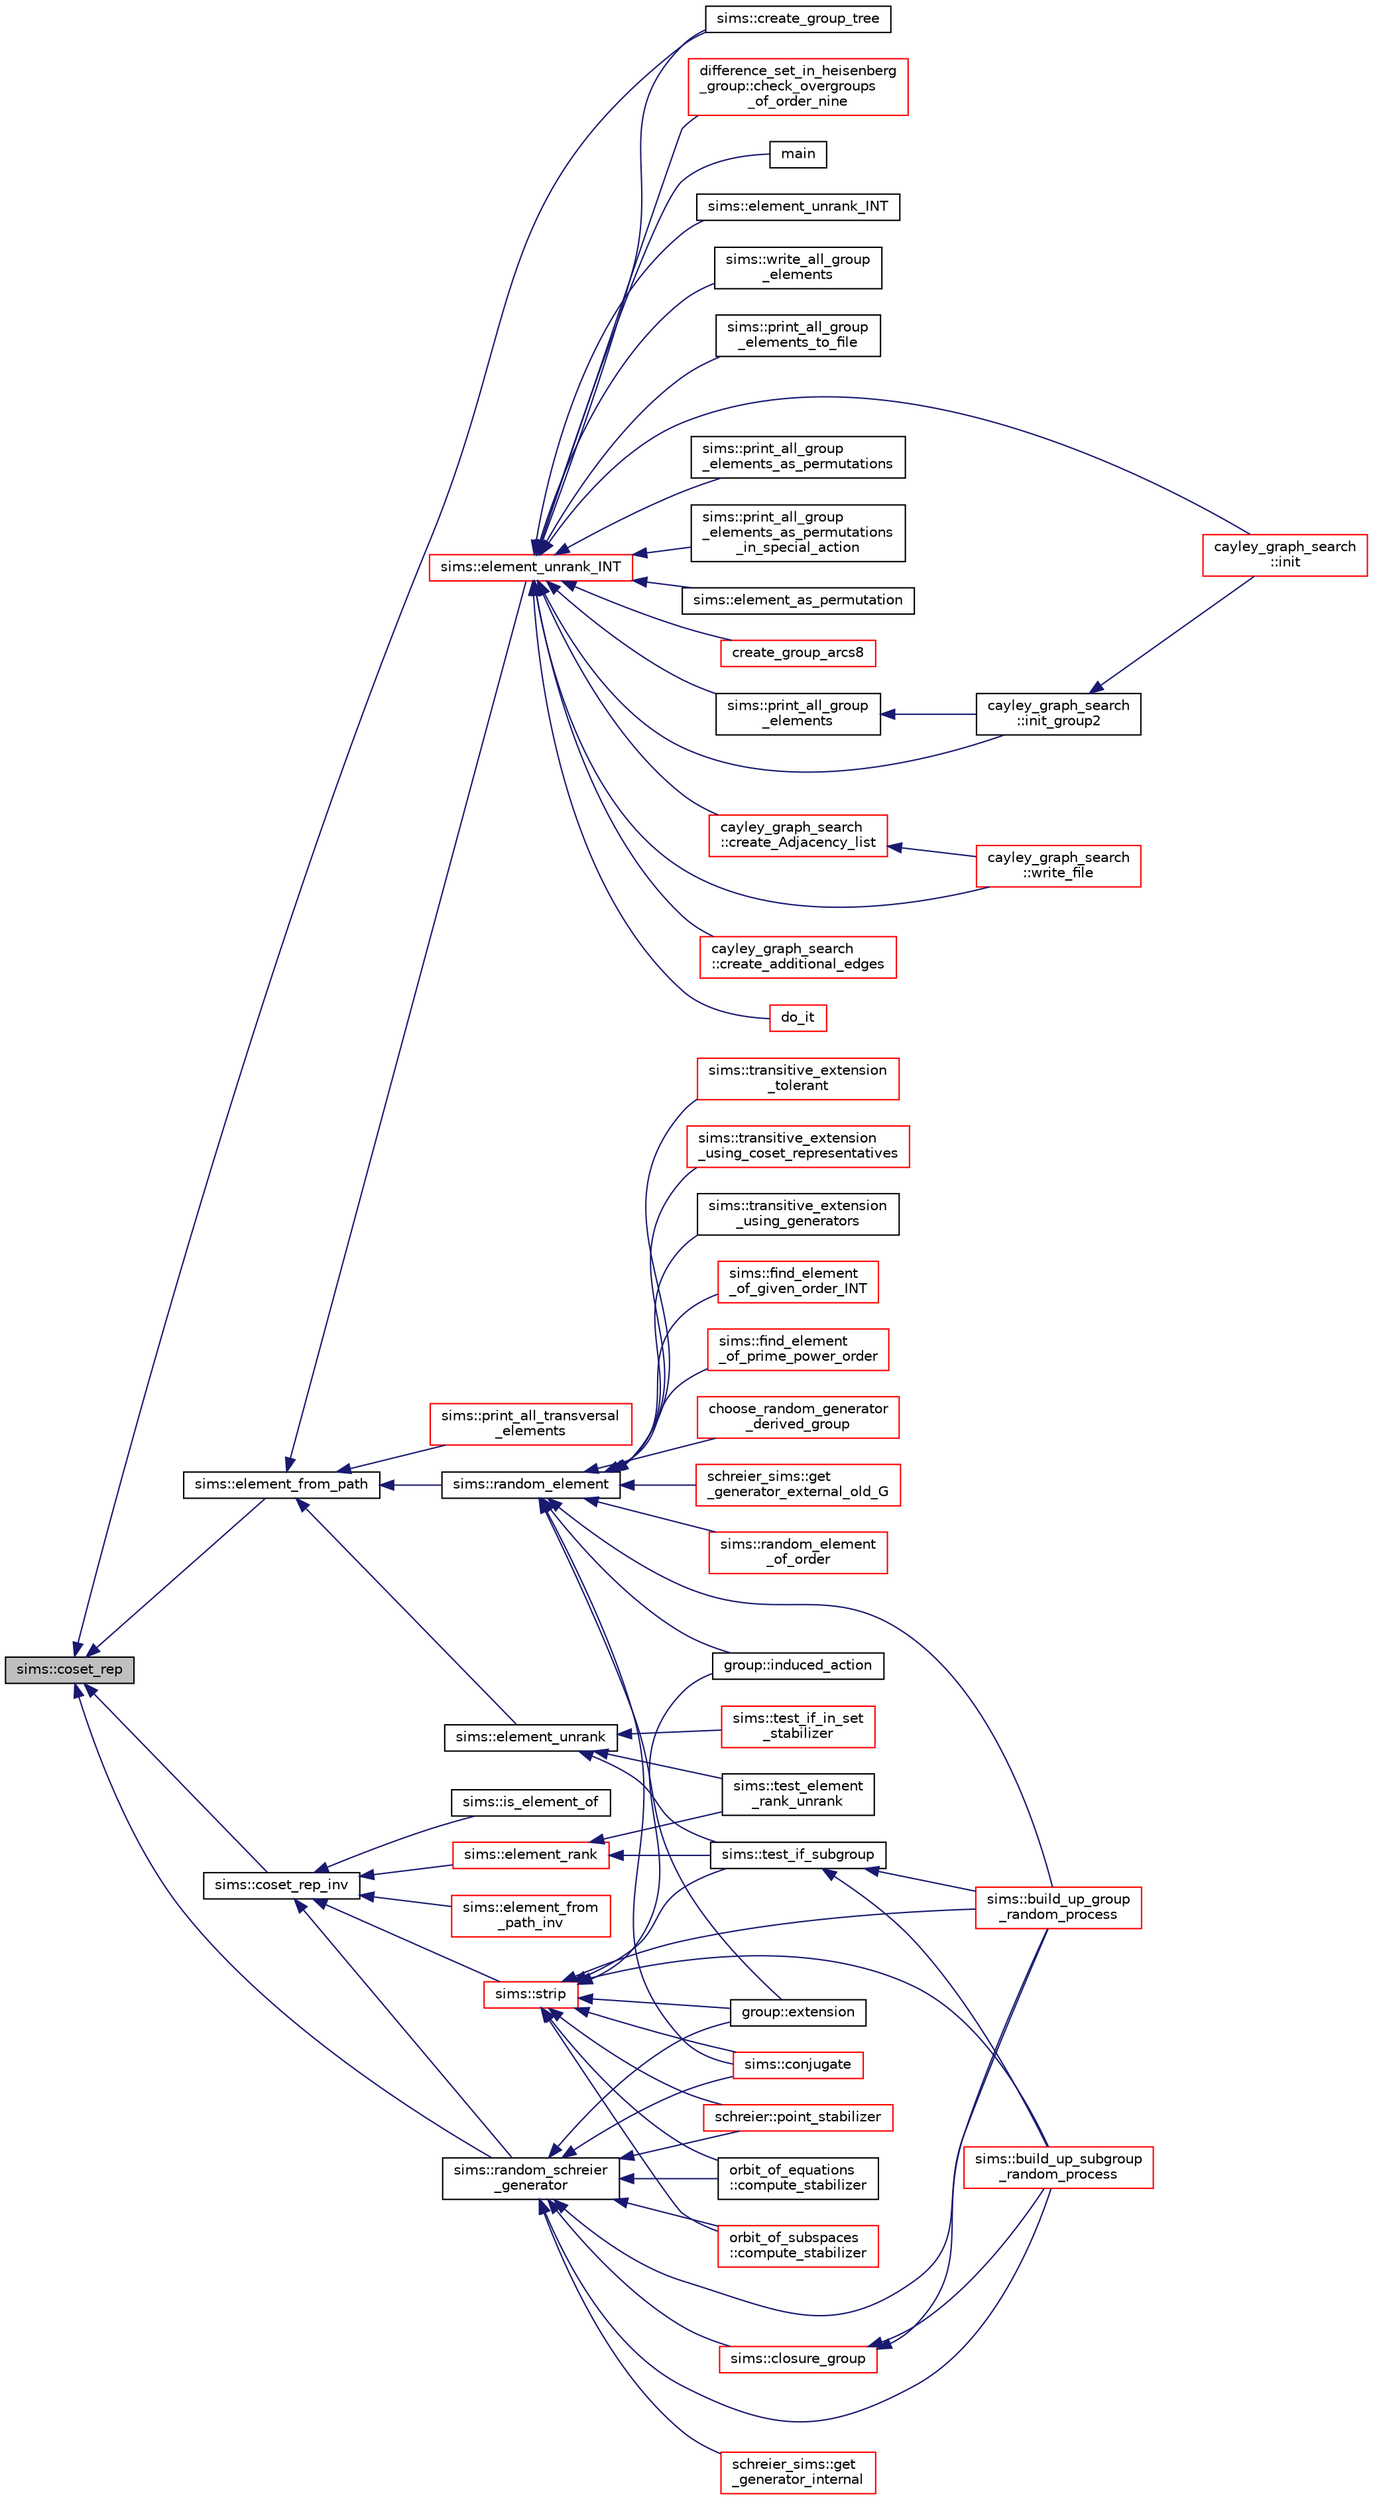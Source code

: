 digraph "sims::coset_rep"
{
  edge [fontname="Helvetica",fontsize="10",labelfontname="Helvetica",labelfontsize="10"];
  node [fontname="Helvetica",fontsize="10",shape=record];
  rankdir="LR";
  Node2129 [label="sims::coset_rep",height=0.2,width=0.4,color="black", fillcolor="grey75", style="filled", fontcolor="black"];
  Node2129 -> Node2130 [dir="back",color="midnightblue",fontsize="10",style="solid",fontname="Helvetica"];
  Node2130 [label="sims::create_group_tree",height=0.2,width=0.4,color="black", fillcolor="white", style="filled",URL="$d9/df3/classsims.html#a10ac0f054b6366025465e6775cb9983a"];
  Node2129 -> Node2131 [dir="back",color="midnightblue",fontsize="10",style="solid",fontname="Helvetica"];
  Node2131 [label="sims::element_from_path",height=0.2,width=0.4,color="black", fillcolor="white", style="filled",URL="$d9/df3/classsims.html#a4a9bc25b1b8e61ba34d6d3d9f9fb8ab8"];
  Node2131 -> Node2132 [dir="back",color="midnightblue",fontsize="10",style="solid",fontname="Helvetica"];
  Node2132 [label="sims::random_element",height=0.2,width=0.4,color="black", fillcolor="white", style="filled",URL="$d9/df3/classsims.html#a28e72977652add0bb45a5f703243fd33"];
  Node2132 -> Node2133 [dir="back",color="midnightblue",fontsize="10",style="solid",fontname="Helvetica"];
  Node2133 [label="group::induced_action",height=0.2,width=0.4,color="black", fillcolor="white", style="filled",URL="$d1/db7/classgroup.html#af6664c64704eb397874f42ed1ac7fed1"];
  Node2132 -> Node2134 [dir="back",color="midnightblue",fontsize="10",style="solid",fontname="Helvetica"];
  Node2134 [label="group::extension",height=0.2,width=0.4,color="black", fillcolor="white", style="filled",URL="$d1/db7/classgroup.html#a798cd01cad4d5616b67fa456b8b04008"];
  Node2132 -> Node2135 [dir="back",color="midnightblue",fontsize="10",style="solid",fontname="Helvetica"];
  Node2135 [label="schreier_sims::get\l_generator_external_old_G",height=0.2,width=0.4,color="red", fillcolor="white", style="filled",URL="$d0/da8/classschreier__sims.html#a9962956dcd3680b201020afd75f0e24b"];
  Node2132 -> Node2148 [dir="back",color="midnightblue",fontsize="10",style="solid",fontname="Helvetica"];
  Node2148 [label="sims::random_element\l_of_order",height=0.2,width=0.4,color="red", fillcolor="white", style="filled",URL="$d9/df3/classsims.html#a5813a13a4b5685f8bab7d248fb12cf57"];
  Node2132 -> Node2150 [dir="back",color="midnightblue",fontsize="10",style="solid",fontname="Helvetica"];
  Node2150 [label="sims::transitive_extension\l_tolerant",height=0.2,width=0.4,color="red", fillcolor="white", style="filled",URL="$d9/df3/classsims.html#a826450b2a9f6edb57f02dd84cb43dd28"];
  Node2132 -> Node2227 [dir="back",color="midnightblue",fontsize="10",style="solid",fontname="Helvetica"];
  Node2227 [label="sims::transitive_extension\l_using_coset_representatives",height=0.2,width=0.4,color="red", fillcolor="white", style="filled",URL="$d9/df3/classsims.html#a16b0c199eba22eaf54b3900896725c44"];
  Node2132 -> Node2229 [dir="back",color="midnightblue",fontsize="10",style="solid",fontname="Helvetica"];
  Node2229 [label="sims::transitive_extension\l_using_generators",height=0.2,width=0.4,color="black", fillcolor="white", style="filled",URL="$d9/df3/classsims.html#abe87d351a703b4966c4a7dc23b7bcdc3"];
  Node2132 -> Node2230 [dir="back",color="midnightblue",fontsize="10",style="solid",fontname="Helvetica"];
  Node2230 [label="sims::conjugate",height=0.2,width=0.4,color="red", fillcolor="white", style="filled",URL="$d9/df3/classsims.html#ae5fdcadcb51929b4f5c02347384d8b8d"];
  Node2132 -> Node2235 [dir="back",color="midnightblue",fontsize="10",style="solid",fontname="Helvetica"];
  Node2235 [label="sims::build_up_group\l_random_process",height=0.2,width=0.4,color="red", fillcolor="white", style="filled",URL="$d9/df3/classsims.html#afde54d656304b5a92459615f2690ea64"];
  Node2132 -> Node2248 [dir="back",color="midnightblue",fontsize="10",style="solid",fontname="Helvetica"];
  Node2248 [label="sims::find_element\l_of_given_order_INT",height=0.2,width=0.4,color="red", fillcolor="white", style="filled",URL="$d9/df3/classsims.html#a2747368b290225e639103bff8e32ffc9"];
  Node2132 -> Node2250 [dir="back",color="midnightblue",fontsize="10",style="solid",fontname="Helvetica"];
  Node2250 [label="sims::find_element\l_of_prime_power_order",height=0.2,width=0.4,color="red", fillcolor="white", style="filled",URL="$d9/df3/classsims.html#aaa2d4a5f8ebb39fab9149d99b4d38fbc"];
  Node2132 -> Node2252 [dir="back",color="midnightblue",fontsize="10",style="solid",fontname="Helvetica"];
  Node2252 [label="choose_random_generator\l_derived_group",height=0.2,width=0.4,color="red", fillcolor="white", style="filled",URL="$dc/de5/sims2_8_c.html#a5b8d821b5043492735a34157796367e9"];
  Node2131 -> Node2254 [dir="back",color="midnightblue",fontsize="10",style="solid",fontname="Helvetica"];
  Node2254 [label="sims::element_unrank",height=0.2,width=0.4,color="black", fillcolor="white", style="filled",URL="$d9/df3/classsims.html#ae7e72ffe2204f17d3e4d19360c59f147"];
  Node2254 -> Node2255 [dir="back",color="midnightblue",fontsize="10",style="solid",fontname="Helvetica"];
  Node2255 [label="sims::test_element\l_rank_unrank",height=0.2,width=0.4,color="black", fillcolor="white", style="filled",URL="$d9/df3/classsims.html#af0dc692d7920ab6e6cd4a79778faa6e0"];
  Node2254 -> Node2256 [dir="back",color="midnightblue",fontsize="10",style="solid",fontname="Helvetica"];
  Node2256 [label="sims::test_if_in_set\l_stabilizer",height=0.2,width=0.4,color="red", fillcolor="white", style="filled",URL="$d9/df3/classsims.html#abe588043fe8f4e073169e80ad696b3ea"];
  Node2254 -> Node2258 [dir="back",color="midnightblue",fontsize="10",style="solid",fontname="Helvetica"];
  Node2258 [label="sims::test_if_subgroup",height=0.2,width=0.4,color="black", fillcolor="white", style="filled",URL="$d9/df3/classsims.html#a60f53e947f3a0949805cf0e422749bf5"];
  Node2258 -> Node2235 [dir="back",color="midnightblue",fontsize="10",style="solid",fontname="Helvetica"];
  Node2258 -> Node2259 [dir="back",color="midnightblue",fontsize="10",style="solid",fontname="Helvetica"];
  Node2259 [label="sims::build_up_subgroup\l_random_process",height=0.2,width=0.4,color="red", fillcolor="white", style="filled",URL="$d9/df3/classsims.html#abd2e45239922c514c61c6ac523b72af0"];
  Node2131 -> Node2260 [dir="back",color="midnightblue",fontsize="10",style="solid",fontname="Helvetica"];
  Node2260 [label="sims::element_unrank_INT",height=0.2,width=0.4,color="red", fillcolor="white", style="filled",URL="$d9/df3/classsims.html#a435d84bb7bf7292f14593b2a4344151f"];
  Node2260 -> Node2261 [dir="back",color="midnightblue",fontsize="10",style="solid",fontname="Helvetica"];
  Node2261 [label="create_group_arcs8",height=0.2,width=0.4,color="red", fillcolor="white", style="filled",URL="$d1/d9e/create__group_8_c.html#a9928eebe07667a19d9ac9409e0c9702c"];
  Node2260 -> Node2263 [dir="back",color="midnightblue",fontsize="10",style="solid",fontname="Helvetica"];
  Node2263 [label="cayley_graph_search\l::init",height=0.2,width=0.4,color="red", fillcolor="white", style="filled",URL="$de/dae/classcayley__graph__search.html#add9c6434abeaebac4a07bc03cb21672d"];
  Node2260 -> Node2264 [dir="back",color="midnightblue",fontsize="10",style="solid",fontname="Helvetica"];
  Node2264 [label="cayley_graph_search\l::init_group2",height=0.2,width=0.4,color="black", fillcolor="white", style="filled",URL="$de/dae/classcayley__graph__search.html#ac765646a4795740d7ac0a9407bf35f32"];
  Node2264 -> Node2263 [dir="back",color="midnightblue",fontsize="10",style="solid",fontname="Helvetica"];
  Node2260 -> Node2265 [dir="back",color="midnightblue",fontsize="10",style="solid",fontname="Helvetica"];
  Node2265 [label="cayley_graph_search\l::write_file",height=0.2,width=0.4,color="red", fillcolor="white", style="filled",URL="$de/dae/classcayley__graph__search.html#a428879782c317f9a4f9524ea5d16072b"];
  Node2260 -> Node2266 [dir="back",color="midnightblue",fontsize="10",style="solid",fontname="Helvetica"];
  Node2266 [label="cayley_graph_search\l::create_Adjacency_list",height=0.2,width=0.4,color="red", fillcolor="white", style="filled",URL="$de/dae/classcayley__graph__search.html#ac9b8e0d84aa3290f09a795d1460763f4"];
  Node2266 -> Node2265 [dir="back",color="midnightblue",fontsize="10",style="solid",fontname="Helvetica"];
  Node2260 -> Node2267 [dir="back",color="midnightblue",fontsize="10",style="solid",fontname="Helvetica"];
  Node2267 [label="cayley_graph_search\l::create_additional_edges",height=0.2,width=0.4,color="red", fillcolor="white", style="filled",URL="$de/dae/classcayley__graph__search.html#aa3705fe6c8a5025c21998ba093089123"];
  Node2260 -> Node2268 [dir="back",color="midnightblue",fontsize="10",style="solid",fontname="Helvetica"];
  Node2268 [label="do_it",height=0.2,width=0.4,color="red", fillcolor="white", style="filled",URL="$d0/d7a/shrikhande_8_c.html#a23101cedc65bbf814b3b9ae081665765"];
  Node2260 -> Node2270 [dir="back",color="midnightblue",fontsize="10",style="solid",fontname="Helvetica"];
  Node2270 [label="difference_set_in_heisenberg\l_group::check_overgroups\l_of_order_nine",height=0.2,width=0.4,color="red", fillcolor="white", style="filled",URL="$de/d8a/classdifference__set__in__heisenberg__group.html#af7075193cf272d5b63356e21ec1ab8a8"];
  Node2260 -> Node2187 [dir="back",color="midnightblue",fontsize="10",style="solid",fontname="Helvetica"];
  Node2187 [label="main",height=0.2,width=0.4,color="black", fillcolor="white", style="filled",URL="$d5/d13/simeon_8_c.html#ae66f6b31b5ad750f1fe042a706a4e3d4"];
  Node2260 -> Node2130 [dir="back",color="midnightblue",fontsize="10",style="solid",fontname="Helvetica"];
  Node2260 -> Node2274 [dir="back",color="midnightblue",fontsize="10",style="solid",fontname="Helvetica"];
  Node2274 [label="sims::element_unrank_INT",height=0.2,width=0.4,color="black", fillcolor="white", style="filled",URL="$d9/df3/classsims.html#aac07b378ca225ec7f6f992ad08f31869"];
  Node2260 -> Node2275 [dir="back",color="midnightblue",fontsize="10",style="solid",fontname="Helvetica"];
  Node2275 [label="sims::write_all_group\l_elements",height=0.2,width=0.4,color="black", fillcolor="white", style="filled",URL="$d9/df3/classsims.html#ace25b785e118af45ce824503c303d03b"];
  Node2260 -> Node2276 [dir="back",color="midnightblue",fontsize="10",style="solid",fontname="Helvetica"];
  Node2276 [label="sims::print_all_group\l_elements_to_file",height=0.2,width=0.4,color="black", fillcolor="white", style="filled",URL="$d9/df3/classsims.html#a2cbbf659341abe6196dba5ee638a976e"];
  Node2260 -> Node2277 [dir="back",color="midnightblue",fontsize="10",style="solid",fontname="Helvetica"];
  Node2277 [label="sims::print_all_group\l_elements",height=0.2,width=0.4,color="black", fillcolor="white", style="filled",URL="$d9/df3/classsims.html#a000c1f285c6678fe7f591ced343588aa"];
  Node2277 -> Node2264 [dir="back",color="midnightblue",fontsize="10",style="solid",fontname="Helvetica"];
  Node2260 -> Node2278 [dir="back",color="midnightblue",fontsize="10",style="solid",fontname="Helvetica"];
  Node2278 [label="sims::print_all_group\l_elements_as_permutations",height=0.2,width=0.4,color="black", fillcolor="white", style="filled",URL="$d9/df3/classsims.html#ad3c082db18cfacc6d11206ccb984ef25"];
  Node2260 -> Node2279 [dir="back",color="midnightblue",fontsize="10",style="solid",fontname="Helvetica"];
  Node2279 [label="sims::print_all_group\l_elements_as_permutations\l_in_special_action",height=0.2,width=0.4,color="black", fillcolor="white", style="filled",URL="$d9/df3/classsims.html#aa117d84d5f8814bb566e170113355791"];
  Node2260 -> Node2280 [dir="back",color="midnightblue",fontsize="10",style="solid",fontname="Helvetica"];
  Node2280 [label="sims::element_as_permutation",height=0.2,width=0.4,color="black", fillcolor="white", style="filled",URL="$d9/df3/classsims.html#ad0740e3e94b3e417dbedf96666cd9add"];
  Node2131 -> Node2427 [dir="back",color="midnightblue",fontsize="10",style="solid",fontname="Helvetica"];
  Node2427 [label="sims::print_all_transversal\l_elements",height=0.2,width=0.4,color="red", fillcolor="white", style="filled",URL="$d9/df3/classsims.html#ac8dc8f09ae341b1b858b14221bb7646b"];
  Node2129 -> Node2428 [dir="back",color="midnightblue",fontsize="10",style="solid",fontname="Helvetica"];
  Node2428 [label="sims::coset_rep_inv",height=0.2,width=0.4,color="black", fillcolor="white", style="filled",URL="$d9/df3/classsims.html#a388f523d4ec997fce4e9ede924de99b9"];
  Node2428 -> Node2429 [dir="back",color="midnightblue",fontsize="10",style="solid",fontname="Helvetica"];
  Node2429 [label="sims::element_from\l_path_inv",height=0.2,width=0.4,color="red", fillcolor="white", style="filled",URL="$d9/df3/classsims.html#affad99d2bb7ef403201daefaeccb4f79"];
  Node2428 -> Node2431 [dir="back",color="midnightblue",fontsize="10",style="solid",fontname="Helvetica"];
  Node2431 [label="sims::element_rank",height=0.2,width=0.4,color="red", fillcolor="white", style="filled",URL="$d9/df3/classsims.html#a00fb332192d01becb17b6a059482fc8d"];
  Node2431 -> Node2255 [dir="back",color="midnightblue",fontsize="10",style="solid",fontname="Helvetica"];
  Node2431 -> Node2258 [dir="back",color="midnightblue",fontsize="10",style="solid",fontname="Helvetica"];
  Node2428 -> Node2437 [dir="back",color="midnightblue",fontsize="10",style="solid",fontname="Helvetica"];
  Node2437 [label="sims::is_element_of",height=0.2,width=0.4,color="black", fillcolor="white", style="filled",URL="$d9/df3/classsims.html#a110f6a1c3b27159d76726309fb0bd748"];
  Node2428 -> Node2438 [dir="back",color="midnightblue",fontsize="10",style="solid",fontname="Helvetica"];
  Node2438 [label="sims::strip",height=0.2,width=0.4,color="red", fillcolor="white", style="filled",URL="$d9/df3/classsims.html#a4d902cab732ddf9f60788dda85b0a775"];
  Node2438 -> Node2439 [dir="back",color="midnightblue",fontsize="10",style="solid",fontname="Helvetica"];
  Node2439 [label="schreier::point_stabilizer",height=0.2,width=0.4,color="red", fillcolor="white", style="filled",URL="$d3/dd6/classschreier.html#a976a31dfe3238284d96fc200532c7077"];
  Node2438 -> Node2133 [dir="back",color="midnightblue",fontsize="10",style="solid",fontname="Helvetica"];
  Node2438 -> Node2134 [dir="back",color="midnightblue",fontsize="10",style="solid",fontname="Helvetica"];
  Node2438 -> Node2230 [dir="back",color="midnightblue",fontsize="10",style="solid",fontname="Helvetica"];
  Node2438 -> Node2258 [dir="back",color="midnightblue",fontsize="10",style="solid",fontname="Helvetica"];
  Node2438 -> Node2235 [dir="back",color="midnightblue",fontsize="10",style="solid",fontname="Helvetica"];
  Node2438 -> Node2259 [dir="back",color="midnightblue",fontsize="10",style="solid",fontname="Helvetica"];
  Node2438 -> Node2478 [dir="back",color="midnightblue",fontsize="10",style="solid",fontname="Helvetica"];
  Node2478 [label="orbit_of_equations\l::compute_stabilizer",height=0.2,width=0.4,color="black", fillcolor="white", style="filled",URL="$dd/d23/classorbit__of__equations.html#ae91b1fc7aaed29d4cd3ece65d39eb300"];
  Node2438 -> Node2479 [dir="back",color="midnightblue",fontsize="10",style="solid",fontname="Helvetica"];
  Node2479 [label="orbit_of_subspaces\l::compute_stabilizer",height=0.2,width=0.4,color="red", fillcolor="white", style="filled",URL="$d5/d64/classorbit__of__subspaces.html#a417479ac6c67e0a70ccd873212f504a9"];
  Node2428 -> Node2481 [dir="back",color="midnightblue",fontsize="10",style="solid",fontname="Helvetica"];
  Node2481 [label="sims::random_schreier\l_generator",height=0.2,width=0.4,color="black", fillcolor="white", style="filled",URL="$d9/df3/classsims.html#aaa77048e586c36a7639fa61ff66e0a23"];
  Node2481 -> Node2439 [dir="back",color="midnightblue",fontsize="10",style="solid",fontname="Helvetica"];
  Node2481 -> Node2134 [dir="back",color="midnightblue",fontsize="10",style="solid",fontname="Helvetica"];
  Node2481 -> Node2482 [dir="back",color="midnightblue",fontsize="10",style="solid",fontname="Helvetica"];
  Node2482 [label="schreier_sims::get\l_generator_internal",height=0.2,width=0.4,color="red", fillcolor="white", style="filled",URL="$d0/da8/classschreier__sims.html#a8d2feedf9ac36e320ec0999b868a8f7b"];
  Node2481 -> Node2230 [dir="back",color="midnightblue",fontsize="10",style="solid",fontname="Helvetica"];
  Node2481 -> Node2235 [dir="back",color="midnightblue",fontsize="10",style="solid",fontname="Helvetica"];
  Node2481 -> Node2473 [dir="back",color="midnightblue",fontsize="10",style="solid",fontname="Helvetica"];
  Node2473 [label="sims::closure_group",height=0.2,width=0.4,color="red", fillcolor="white", style="filled",URL="$d9/df3/classsims.html#a7ecab5d843b1960ba9386e1b5dd41b95"];
  Node2473 -> Node2235 [dir="back",color="midnightblue",fontsize="10",style="solid",fontname="Helvetica"];
  Node2473 -> Node2259 [dir="back",color="midnightblue",fontsize="10",style="solid",fontname="Helvetica"];
  Node2481 -> Node2259 [dir="back",color="midnightblue",fontsize="10",style="solid",fontname="Helvetica"];
  Node2481 -> Node2478 [dir="back",color="midnightblue",fontsize="10",style="solid",fontname="Helvetica"];
  Node2481 -> Node2479 [dir="back",color="midnightblue",fontsize="10",style="solid",fontname="Helvetica"];
  Node2129 -> Node2481 [dir="back",color="midnightblue",fontsize="10",style="solid",fontname="Helvetica"];
}

